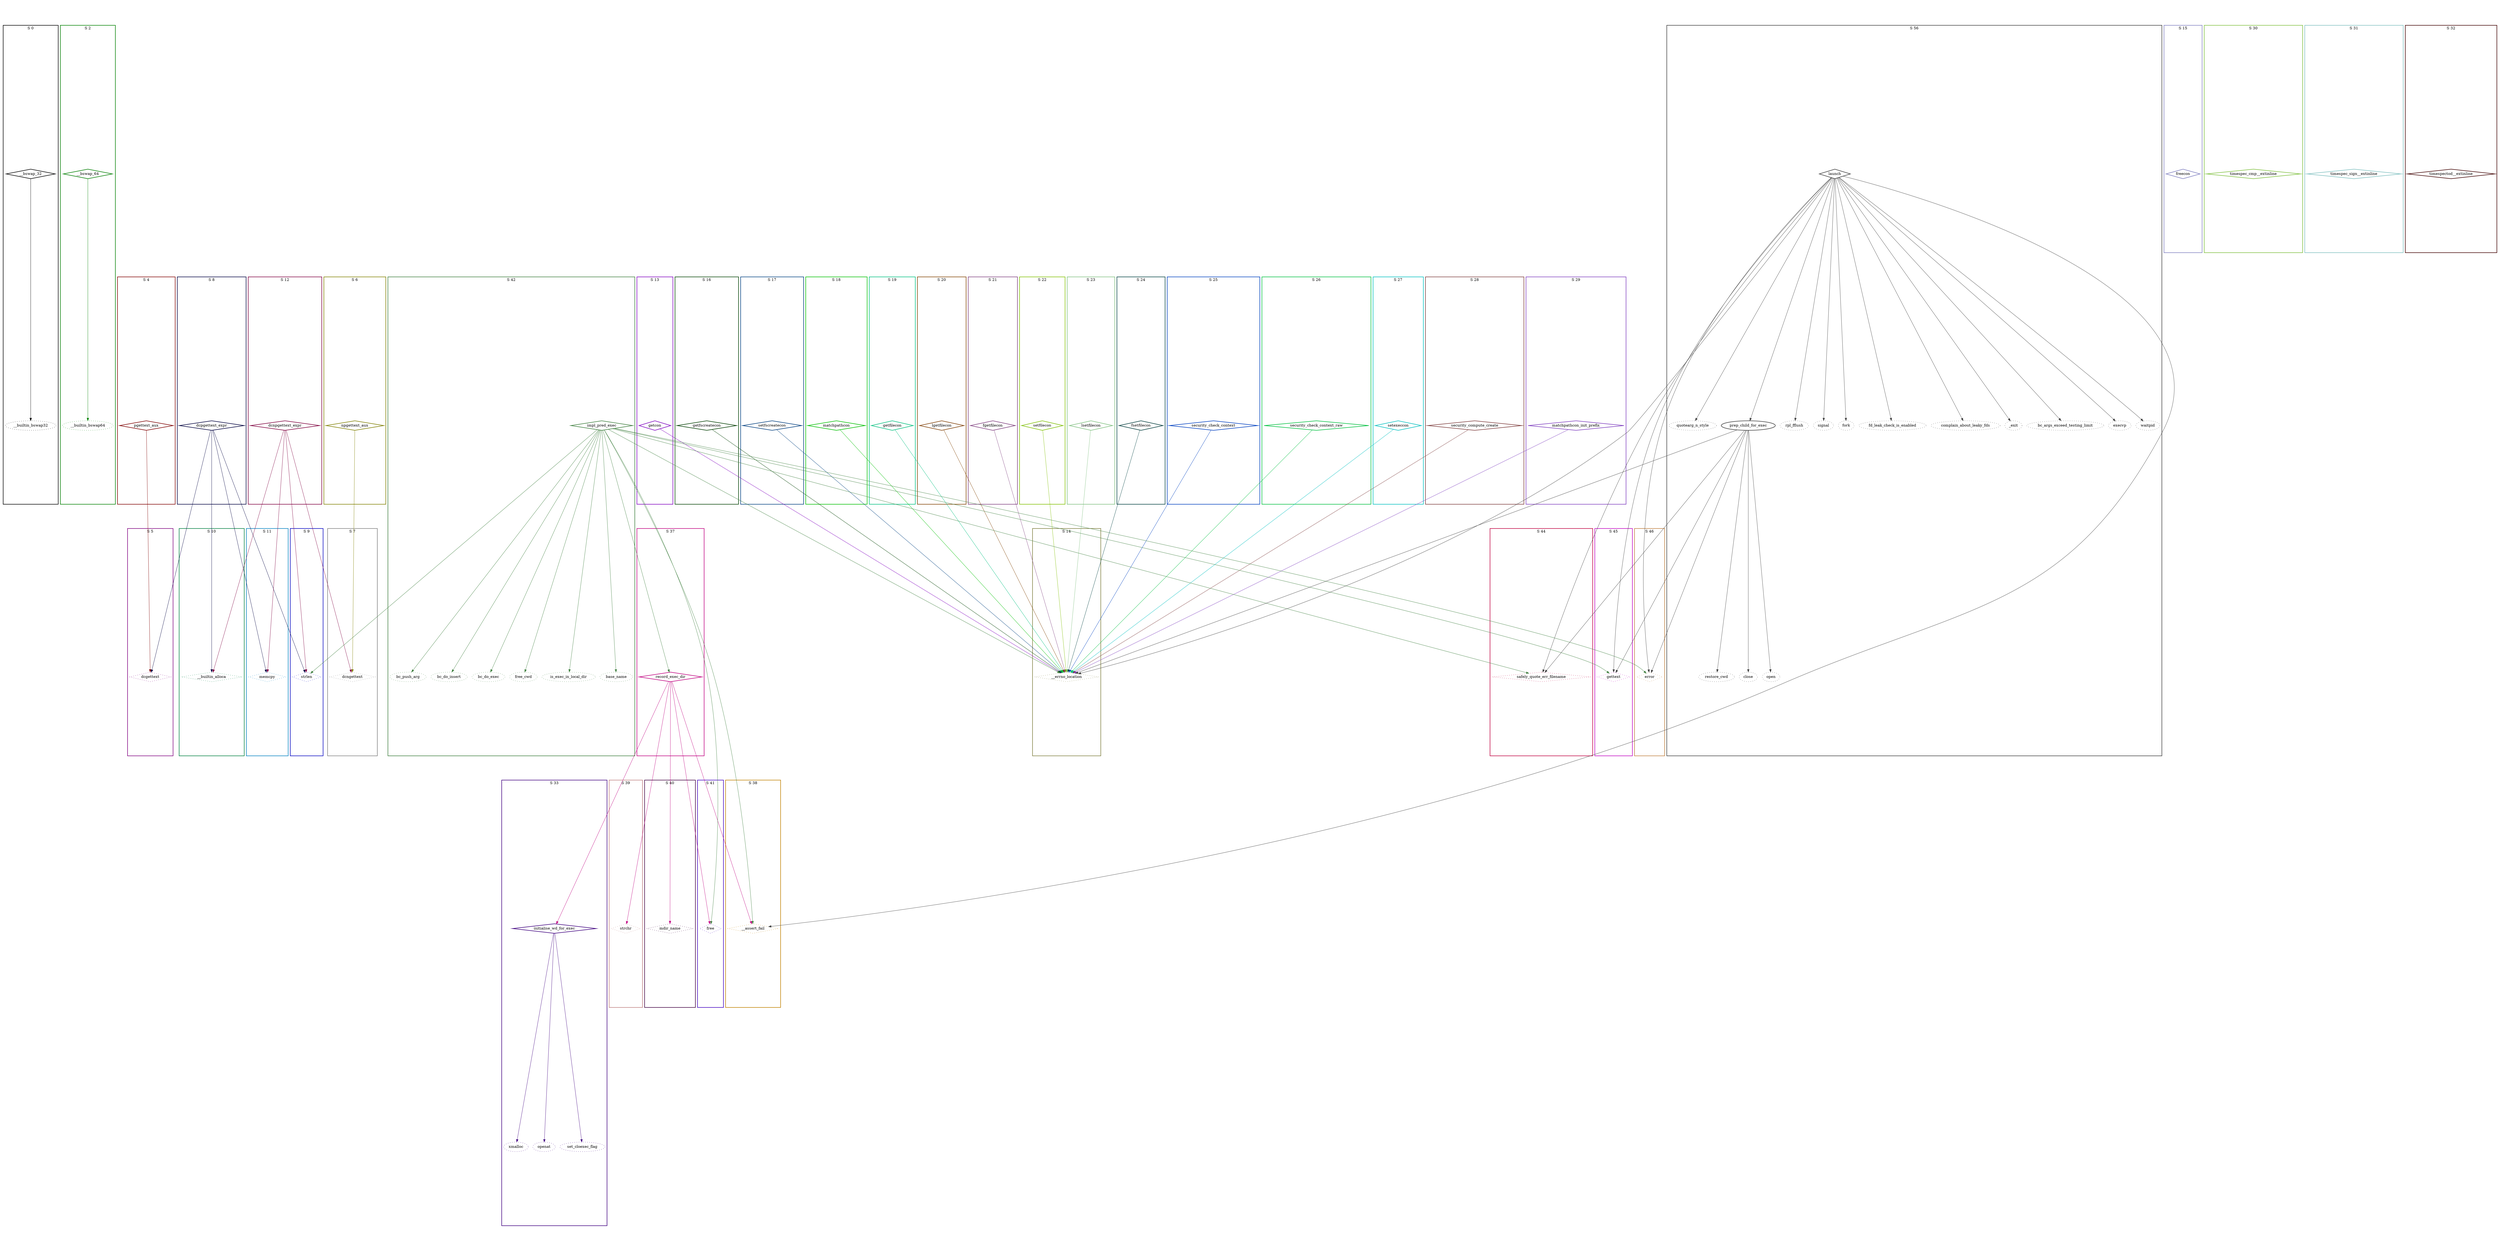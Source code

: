 digraph G {
  ratio=0.500000;
  "UV __bswap_32 (0)" [shape=diamond, label="__bswap_32", color="#000000",
                       style=bold];
  "UV __builtin_bswap32 (1)" [label="__builtin_bswap32", color="#000000",
                              style=dotted];
  "UV __bswap_64 (2)" [shape=diamond, label="__bswap_64", color="#008000",
                       style=bold];
  "UV __builtin_bswap64 (3)" [label="__builtin_bswap64", color="#008000",
                              style=dotted];
  "UV pgettext_aux (4)" [shape=diamond, label="pgettext_aux",
                         color="#800000", style=bold];
  "UV dcgettext (5)" [shape=diamond, label="dcgettext", color="#800080",
                      style=dotted];
  "UV npgettext_aux (6)" [shape=diamond, label="npgettext_aux",
                          color="#808000", style=bold];
  "UV dcngettext (7)" [shape=diamond, label="dcngettext", color="#808080",
                       style=dotted];
  "UV dcpgettext_expr (8)" [shape=diamond, label="dcpgettext_expr",
                            color="#000040", style=bold];
  "UV strlen (9)" [shape=diamond, label="strlen", color="#0000C0",
                   style=dotted];
  "UV __builtin_alloca (10)" [shape=diamond, label="__builtin_alloca",
                              color="#008040", style=dotted];
  "UV memcpy (11)" [shape=diamond, label="memcpy", color="#0080C0",
                    style=dotted];
  "UV dcnpgettext_expr (12)" [shape=diamond, label="dcnpgettext_expr",
                              color="#800040", style=bold];
  "UV getcon (13)" [shape=diamond, label="getcon", color="#8000C0",
                    style=bold];
  "UV __errno_location (14)" [shape=diamond, label="__errno_location",
                              color="#808040", style=dotted];
  "UV freecon (15)" [shape=diamond, label="freecon", color="#8080C0",
                     style=bold];
  "UV getfscreatecon (16)" [shape=diamond, label="getfscreatecon",
                            color="#004000", style=bold];
  "UV setfscreatecon (17)" [shape=diamond, label="setfscreatecon",
                            color="#004080", style=bold];
  "UV matchpathcon (18)" [shape=diamond, label="matchpathcon",
                          color="#00C000", style=bold];
  "UV getfilecon (19)" [shape=diamond, label="getfilecon", color="#00C080",
                        style=bold];
  "UV lgetfilecon (20)" [shape=diamond, label="lgetfilecon", color="#804000",
                         style=bold];
  "UV fgetfilecon (21)" [shape=diamond, label="fgetfilecon", color="#804080",
                         style=bold];
  "UV setfilecon (22)" [shape=diamond, label="setfilecon", color="#80C000",
                        style=bold];
  "UV lsetfilecon (23)" [shape=diamond, label="lsetfilecon", color="#80C080",
                         style=bold];
  "UV fsetfilecon (24)" [shape=diamond, label="fsetfilecon", color="#004040",
                         style=bold];
  "UV security_check_context (25)" [shape=diamond,
                                    label="security_check_context",
                                    color="#0040C0", style=bold];
  "UV security_check_context_raw (26)" [shape=diamond,
                                        label="security_check_context_raw",
                                        color="#00C040", style=bold];
  "UV setexeccon (27)" [shape=diamond, label="setexeccon", color="#00C0C0",
                        style=bold];
  "UV security_compute_create (28)" [shape=diamond,
                                     label="security_compute_create",
                                     color="#804040", style=bold];
  "UV matchpathcon_init_prefix (29)" [shape=diamond,
                                      label="matchpathcon_init_prefix",
                                      color="#8040C0", style=bold];
  "UV timespec_cmp__extinline (30)" [shape=diamond,
                                     label="timespec_cmp__extinline",
                                     color="#80C040", style=bold];
  "UV timespec_sign__extinline (31)" [shape=diamond,
                                      label="timespec_sign__extinline",
                                      color="#80C0C0", style=bold];
  "UV timespectod__extinline (32)" [shape=diamond,
                                    label="timespectod__extinline",
                                    color="#400000", style=bold];
  "UV initialise_wd_for_exec (33)" [shape=diamond,
                                    label="initialise_wd_for_exec",
                                    color="#400080", style=bold];
  "UV xmalloc (34)" [label="xmalloc", color="#400080", style=dotted];
  "UV openat (35)" [label="openat", color="#400080", style=dotted];
  "UV set_cloexec_flag (36)" [label="set_cloexec_flag", color="#400080",
                              style=dotted];
  "UV record_exec_dir (37)" [shape=diamond, label="record_exec_dir",
                             color="#C00080", style=bold];
  "UV __assert_fail (38)" [shape=diamond, label="__assert_fail",
                           color="#C08000", style=dotted];
  "UV strchr (39)" [shape=diamond, label="strchr", color="#C08080",
                    style=dotted];
  "UV mdir_name (40)" [shape=diamond, label="mdir_name", color="#400040",
                       style=dotted];
  "UV free (41)" [shape=diamond, label="free", color="#4000C0", style=dotted];
  "UV impl_pred_exec (42)" [shape=diamond, label="impl_pred_exec",
                            color="#408040", style=bold];
  "UV is_exec_in_local_dir (43)" [label="is_exec_in_local_dir",
                                  color="#408040", style=dotted];
  "UV safely_quote_err_filename (44)" [shape=diamond,
                                       label="safely_quote_err_filename",
                                       color="#C00040", style=dotted];
  "UV gettext (45)" [shape=diamond, label="gettext", color="#C000C0",
                     style=dotted];
  "UV error (46)" [shape=diamond, label="error", color="#C08040",
                   style=dotted];
  "UV base_name (47)" [label="base_name", color="#408040", style=dotted];
  "UV bc_push_arg (48)" [label="bc_push_arg", color="#408040", style=dotted];
  "UV bc_do_insert (49)" [label="bc_do_insert", color="#408040", style=dotted];
  "UV bc_do_exec (50)" [label="bc_do_exec", color="#408040", style=dotted];
  "UV free_cwd (51)" [label="free_cwd", color="#408040", style=dotted];
  "UV prep_child_for_exec (52)" [label="prep_child_for_exec",
                                 color="#404040", style=bold];
  "UV close (53)" [label="close", color="#404040", style=dotted];
  "UV open (54)" [label="open", color="#404040", style=dotted];
  "UV restore_cwd (55)" [label="restore_cwd", color="#404040", style=dotted];
  "UV launch (56)" [shape=diamond, label="launch", color="#404040",
                    style=bold];
  "UV rpl_fflush (57)" [label="rpl_fflush", color="#404040", style=dotted];
  "UV signal (58)" [label="signal", color="#404040", style=dotted];
  "UV fork (59)" [label="fork", color="#404040", style=dotted];
  "UV fd_leak_check_is_enabled (60)" [label="fd_leak_check_is_enabled",
                                      color="#404040", style=dotted];
  "UV complain_about_leaky_fds (61)" [label="complain_about_leaky_fds",
                                      color="#404040", style=dotted];
  "UV _exit (62)" [label="_exit", color="#404040", style=dotted];
  "UV bc_args_exceed_testing_limit (63)" [label="bc_args_exceed_testing_limit",
                                          color="#404040", style=dotted];
  "UV execvp (64)" [label="execvp", color="#404040", style=dotted];
  "UV waitpid (65)" [label="waitpid", color="#404040", style=dotted];
  "UV quotearg_n_style (66)" [label="quotearg_n_style", color="#404040",
                              style=dotted];
  
  subgraph cluster_37 { label="S 37";
    color="#C00080";
    style=bold;
    "UV record_exec_dir (37)"; };
  subgraph cluster_38 { label="S 38";
    color="#C08000";
    style=bold;
    "UV __assert_fail (38)"; };
  subgraph cluster_39 { label="S 39";
    color="#C08080";
    style=bold;
    "UV strchr (39)"; };
  subgraph cluster_20 { label="S 20";
    color="#804000";
    style=bold;
    "UV lgetfilecon (20)"; };
  subgraph cluster_56 { label="S 56";
    color="#404040";
    style=bold;
    "UV quotearg_n_style (66)";"UV waitpid (65)";"UV execvp (64)";"UV bc_args_exceed_testing_limit (63)";"UV _exit (62)";"UV complain_about_leaky_fds (61)";"UV fd_leak_check_is_enabled (60)";"UV fork (59)";"UV signal (58)";"UV rpl_fflush (57)";"UV launch (56)";"UV restore_cwd (55)";"UV open (54)";"UV close (53)";"UV prep_child_for_exec (52)"; };
  subgraph cluster_21 { label="S 21";
    color="#804080";
    style=bold;
    "UV fgetfilecon (21)"; };
  subgraph cluster_22 { label="S 22";
    color="#80C000";
    style=bold;
    "UV setfilecon (22)"; };
  subgraph cluster_23 { label="S 23";
    color="#80C080";
    style=bold;
    "UV lsetfilecon (23)"; };
  subgraph cluster_24 { label="S 24";
    color="#004040";
    style=bold;
    "UV fsetfilecon (24)"; };
  subgraph cluster_25 { label="S 25";
    color="#0040C0";
    style=bold;
    "UV security_check_context (25)"; };
  subgraph cluster_26 { label="S 26";
    color="#00C040";
    style=bold;
    "UV security_check_context_raw (26)"; };
  subgraph cluster_40 { label="S 40";
    color="#400040";
    style=bold;
    "UV mdir_name (40)"; };
  subgraph cluster_27 { label="S 27";
    color="#00C0C0";
    style=bold;
    "UV setexeccon (27)"; };
  subgraph cluster_41 { label="S 41";
    color="#4000C0";
    style=bold;
    "UV free (41)"; };
  subgraph cluster_28 { label="S 28";
    color="#804040";
    style=bold;
    "UV security_compute_create (28)"; };
  subgraph cluster_42 { label="S 42";
    color="#408040";
    style=bold;
    "UV free_cwd (51)";"UV bc_do_exec (50)";"UV bc_do_insert (49)";"UV bc_push_arg (48)";"UV base_name (47)";"UV is_exec_in_local_dir (43)";"UV impl_pred_exec (42)"; };
  subgraph cluster_29 { label="S 29";
    color="#8040C0";
    style=bold;
    "UV matchpathcon_init_prefix (29)"; };
  subgraph cluster_44 { label="S 44";
    color="#C00040";
    style=bold;
    "UV safely_quote_err_filename (44)"; };
  subgraph cluster_0 { label="S 0";
    color="#000000";
    style=bold;
    "UV __builtin_bswap32 (1)";"UV __bswap_32 (0)"; };
  subgraph cluster_45 { label="S 45";
    color="#C000C0";
    style=bold;
    "UV gettext (45)"; };
  subgraph cluster_10 { label="S 10";
    color="#008040";
    style=bold;
    "UV __builtin_alloca (10)"; };
  subgraph cluster_46 { label="S 46";
    color="#C08040";
    style=bold;
    "UV error (46)"; };
  subgraph cluster_2 { label="S 2";
    color="#008000";
    style=bold;
    "UV __builtin_bswap64 (3)";"UV __bswap_64 (2)"; };
  subgraph cluster_11 { label="S 11";
    color="#0080C0";
    style=bold;
    "UV memcpy (11)"; };
  subgraph cluster_12 { label="S 12";
    color="#800040";
    style=bold;
    "UV dcnpgettext_expr (12)"; };
  subgraph cluster_4 { label="S 4";
    color="#800000";
    style=bold;
    "UV pgettext_aux (4)"; };
  subgraph cluster_13 { label="S 13";
    color="#8000C0";
    style=bold;
    "UV getcon (13)"; };
  subgraph cluster_5 { label="S 5";
    color="#800080";
    style=bold;
    "UV dcgettext (5)"; };
  subgraph cluster_14 { label="S 14";
    color="#808040";
    style=bold;
    "UV __errno_location (14)"; };
  subgraph cluster_6 { label="S 6";
    color="#808000";
    style=bold;
    "UV npgettext_aux (6)"; };
  subgraph cluster_15 { label="S 15";
    color="#8080C0";
    style=bold;
    "UV freecon (15)"; };
  subgraph cluster_7 { label="S 7";
    color="#808080";
    style=bold;
    "UV dcngettext (7)"; };
  subgraph cluster_16 { label="S 16";
    color="#004000";
    style=bold;
    "UV getfscreatecon (16)"; };
  subgraph cluster_30 { label="S 30";
    color="#80C040";
    style=bold;
    "UV timespec_cmp__extinline (30)"; };
  subgraph cluster_17 { label="S 17";
    color="#004080";
    style=bold;
    "UV setfscreatecon (17)"; };
  subgraph cluster_8 { label="S 8";
    color="#000040";
    style=bold;
    "UV dcpgettext_expr (8)"; };
  subgraph cluster_31 { label="S 31";
    color="#80C0C0";
    style=bold;
    "UV timespec_sign__extinline (31)"; };
  subgraph cluster_18 { label="S 18";
    color="#00C000";
    style=bold;
    "UV matchpathcon (18)"; };
  subgraph cluster_9 { label="S 9";
    color="#0000C0";
    style=bold;
    "UV strlen (9)"; };
  subgraph cluster_32 { label="S 32";
    color="#400000";
    style=bold;
    "UV timespectod__extinline (32)"; };
  subgraph cluster_19 { label="S 19";
    color="#00C080";
    style=bold;
    "UV getfilecon (19)"; };
  subgraph cluster_33 { label="S 33";
    color="#400080";
    style=bold;
    "UV set_cloexec_flag (36)";"UV openat (35)";"UV xmalloc (34)";"UV initialise_wd_for_exec (33)"; };
  
  "UV __bswap_32 (0)" -> "UV __builtin_bswap32 (1)" [color="#000000"];
  "UV __bswap_64 (2)" -> "UV __builtin_bswap64 (3)" [color="#008000"];
  "UV pgettext_aux (4)" -> "UV dcgettext (5)" [color="#800000"];
  "UV npgettext_aux (6)" -> "UV dcngettext (7)" [color="#808000"];
  "UV dcpgettext_expr (8)" -> "UV dcgettext (5)" [color="#000040"];
  "UV dcpgettext_expr (8)" -> "UV strlen (9)" [color="#000040"];
  "UV dcpgettext_expr (8)" -> "UV __builtin_alloca (10)" [color="#000040"];
  "UV dcpgettext_expr (8)" -> "UV memcpy (11)" [color="#000040"];
  "UV dcnpgettext_expr (12)" -> "UV dcngettext (7)" [color="#800040"];
  "UV dcnpgettext_expr (12)" -> "UV strlen (9)" [color="#800040"];
  "UV dcnpgettext_expr (12)" -> "UV __builtin_alloca (10)" [color="#800040"];
  "UV dcnpgettext_expr (12)" -> "UV memcpy (11)" [color="#800040"];
  "UV getcon (13)" -> "UV __errno_location (14)" [color="#8000C0"];
  "UV getfscreatecon (16)" -> "UV __errno_location (14)" [color="#004000"];
  "UV setfscreatecon (17)" -> "UV __errno_location (14)" [color="#004080"];
  "UV matchpathcon (18)" -> "UV __errno_location (14)" [color="#00C000"];
  "UV getfilecon (19)" -> "UV __errno_location (14)" [color="#00C080"];
  "UV lgetfilecon (20)" -> "UV __errno_location (14)" [color="#804000"];
  "UV fgetfilecon (21)" -> "UV __errno_location (14)" [color="#804080"];
  "UV setfilecon (22)" -> "UV __errno_location (14)" [color="#80C000"];
  "UV lsetfilecon (23)" -> "UV __errno_location (14)" [color="#80C080"];
  "UV fsetfilecon (24)" -> "UV __errno_location (14)" [color="#004040"];
  "UV security_check_context (25)" -> "UV __errno_location (14)" [color="#0040C0"];
  "UV security_check_context_raw (26)" -> "UV __errno_location (14)" [
  color="#00C040"];
  "UV setexeccon (27)" -> "UV __errno_location (14)" [color="#00C0C0"];
  "UV security_compute_create (28)" -> "UV __errno_location (14)" [color="#804040"];
  "UV matchpathcon_init_prefix (29)" -> "UV __errno_location (14)" [color="#8040C0"];
  "UV initialise_wd_for_exec (33)" -> "UV xmalloc (34)" [color="#400080"];
  "UV initialise_wd_for_exec (33)" -> "UV openat (35)" [color="#400080"];
  "UV initialise_wd_for_exec (33)" -> "UV set_cloexec_flag (36)" [color="#400080"];
  "UV record_exec_dir (37)" -> "UV initialise_wd_for_exec (33)" [color="#C00080"];
  "UV record_exec_dir (37)" -> "UV __assert_fail (38)" [color="#C00080"];
  "UV record_exec_dir (37)" -> "UV strchr (39)" [color="#C00080"];
  "UV record_exec_dir (37)" -> "UV mdir_name (40)" [color="#C00080"];
  "UV record_exec_dir (37)" -> "UV free (41)" [color="#C00080"];
  "UV impl_pred_exec (42)" -> "UV strlen (9)" [color="#408040"];
  "UV impl_pred_exec (42)" -> "UV __errno_location (14)" [color="#408040"];
  "UV impl_pred_exec (42)" -> "UV record_exec_dir (37)" [color="#408040"];
  "UV impl_pred_exec (42)" -> "UV __assert_fail (38)" [color="#408040"];
  "UV impl_pred_exec (42)" -> "UV free (41)" [color="#408040"];
  "UV impl_pred_exec (42)" -> "UV is_exec_in_local_dir (43)" [color="#408040"];
  "UV impl_pred_exec (42)" -> "UV safely_quote_err_filename (44)" [color="#408040"];
  "UV impl_pred_exec (42)" -> "UV gettext (45)" [color="#408040"];
  "UV impl_pred_exec (42)" -> "UV error (46)" [color="#408040"];
  "UV impl_pred_exec (42)" -> "UV base_name (47)" [color="#408040"];
  "UV impl_pred_exec (42)" -> "UV bc_push_arg (48)" [color="#408040"];
  "UV impl_pred_exec (42)" -> "UV bc_do_insert (49)" [color="#408040"];
  "UV impl_pred_exec (42)" -> "UV bc_do_exec (50)" [color="#408040"];
  "UV impl_pred_exec (42)" -> "UV free_cwd (51)" [color="#408040"];
  "UV prep_child_for_exec (52)" -> "UV __errno_location (14)" [color="#404040"];
  "UV prep_child_for_exec (52)" -> "UV safely_quote_err_filename (44)" [
  color="#404040"];
  "UV prep_child_for_exec (52)" -> "UV gettext (45)" [color="#404040"];
  "UV prep_child_for_exec (52)" -> "UV error (46)" [color="#404040"];
  "UV prep_child_for_exec (52)" -> "UV close (53)" [color="#404040"];
  "UV prep_child_for_exec (52)" -> "UV open (54)" [color="#404040"];
  "UV prep_child_for_exec (52)" -> "UV restore_cwd (55)" [color="#404040"];
  "UV launch (56)" -> "UV __errno_location (14)" [color="#404040"];
  "UV launch (56)" -> "UV __assert_fail (38)" [color="#404040"];
  "UV launch (56)" -> "UV safely_quote_err_filename (44)" [color="#404040"];
  "UV launch (56)" -> "UV gettext (45)" [color="#404040"];
  "UV launch (56)" -> "UV error (46)" [color="#404040"];
  "UV launch (56)" -> "UV prep_child_for_exec (52)" [color="#404040"];
  "UV launch (56)" -> "UV rpl_fflush (57)" [color="#404040"];
  "UV launch (56)" -> "UV signal (58)" [color="#404040"];
  "UV launch (56)" -> "UV fork (59)" [color="#404040"];
  "UV launch (56)" -> "UV fd_leak_check_is_enabled (60)" [color="#404040"];
  "UV launch (56)" -> "UV complain_about_leaky_fds (61)" [color="#404040"];
  "UV launch (56)" -> "UV _exit (62)" [color="#404040"];
  "UV launch (56)" -> "UV bc_args_exceed_testing_limit (63)" [color="#404040"];
  "UV launch (56)" -> "UV execvp (64)" [color="#404040"];
  "UV launch (56)" -> "UV waitpid (65)" [color="#404040"];
  "UV launch (56)" -> "UV quotearg_n_style (66)" [color="#404040"];
  
  }